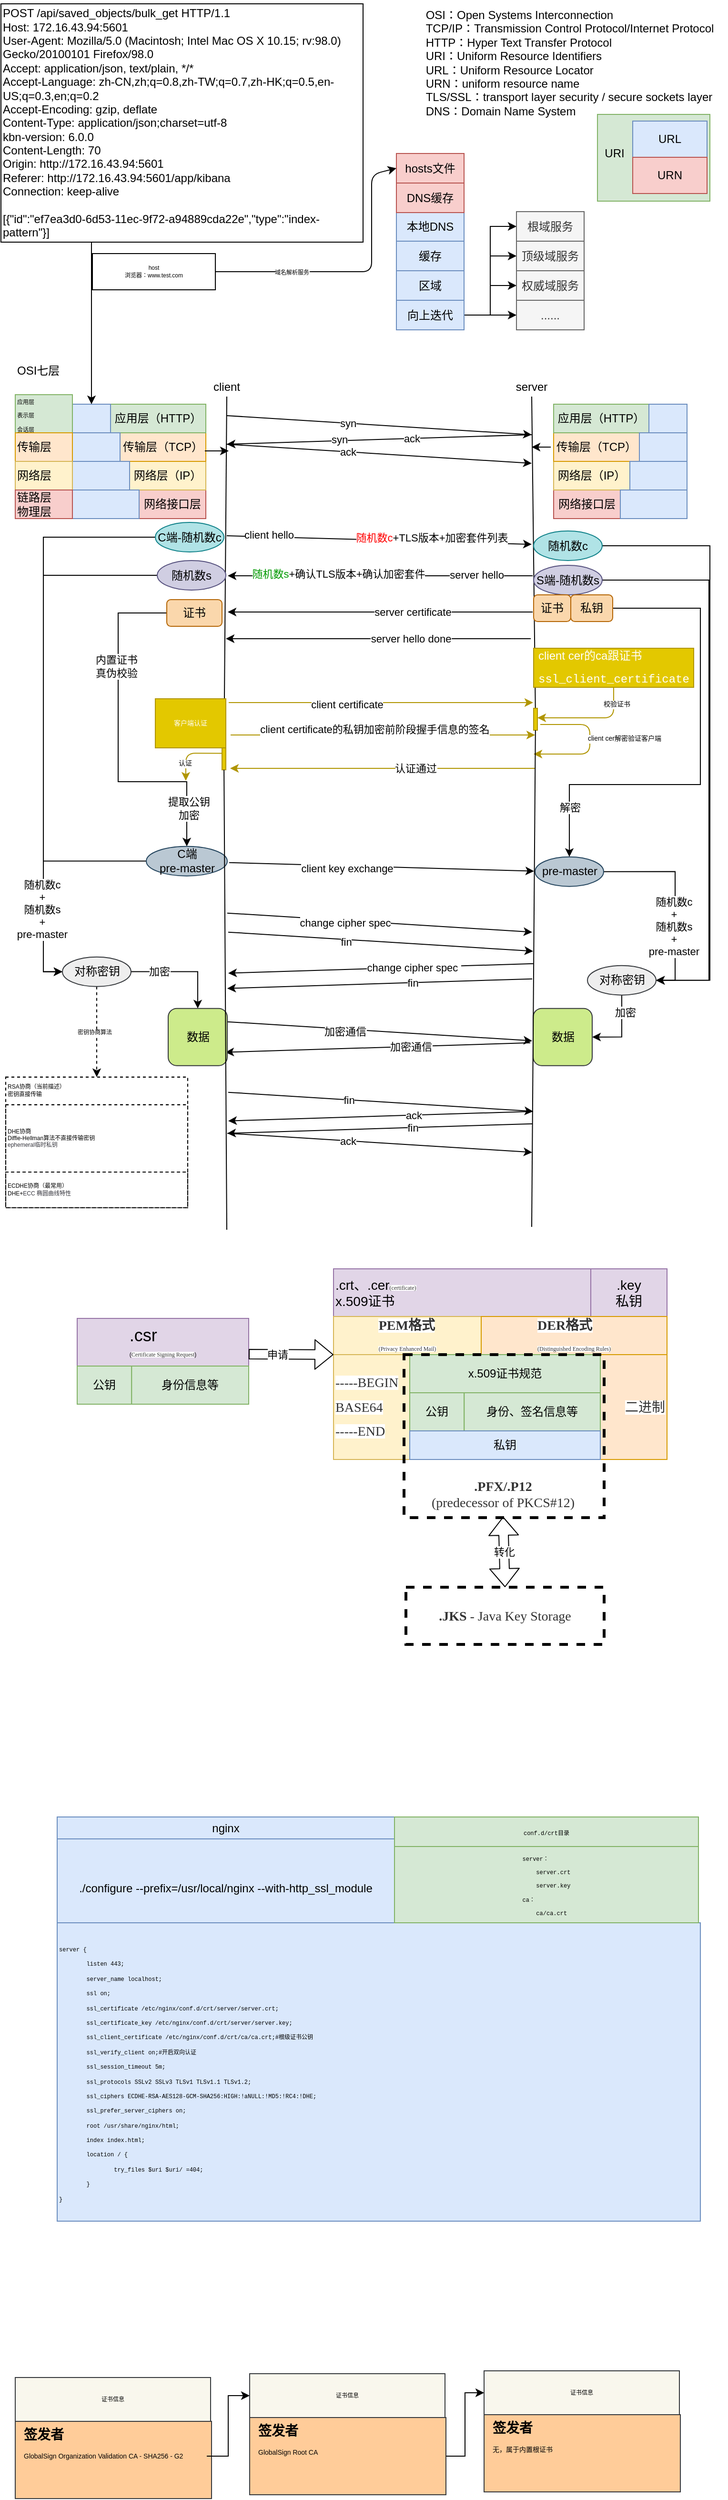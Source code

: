 <mxfile version="13.8.2" type="device"><diagram id="vs9ZXwXyqEQu5ruJ7bgq" name="Page-1"><mxGraphModel dx="788" dy="454" grid="0" gridSize="10" guides="1" tooltips="1" connect="1" arrows="1" fold="1" page="1" pageScale="1" pageWidth="827" pageHeight="1169" math="0" shadow="0"><root><mxCell id="0"/><mxCell id="1" parent="0"/><mxCell id="n-oqoYggXqsUw763lheK-3" value="&lt;div style=&quot;text-align: left&quot;&gt;&lt;div&gt;OSI：Open Systems Interconnection&lt;/div&gt;&lt;div&gt;TCP/IP：Transmission Control Protocol/Internet Protocol&lt;/div&gt;&lt;div&gt;HTTP：Hyper Text Transfer Protocol&lt;/div&gt;&lt;div&gt;URI：Uniform Resource Identifiers&lt;/div&gt;&lt;div&gt;URL：Uniform Resource Locator&lt;/div&gt;&lt;div&gt;URN：uniform resource name&lt;/div&gt;&lt;div&gt;TLS/SSL：transport layer security / secure sockets layer&lt;/div&gt;&lt;div&gt;DNS：Domain Name System&amp;nbsp;&amp;nbsp;&lt;/div&gt;&lt;/div&gt;" style="text;html=1;strokeColor=none;fillColor=none;align=center;verticalAlign=middle;whiteSpace=wrap;rounded=0;" vertex="1" parent="1"><mxGeometry x="482" y="16" width="330" height="132" as="geometry"/></mxCell><mxCell id="n-oqoYggXqsUw763lheK-21" value="" style="group" vertex="1" connectable="0" parent="1"><mxGeometry x="125" y="440" width="140" height="120" as="geometry"/></mxCell><mxCell id="n-oqoYggXqsUw763lheK-7" value="网络接口层" style="rounded=0;whiteSpace=wrap;html=1;fillColor=#f8cecc;strokeColor=#b85450;" vertex="1" parent="n-oqoYggXqsUw763lheK-21"><mxGeometry x="70" y="90" width="70" height="30" as="geometry"/></mxCell><mxCell id="n-oqoYggXqsUw763lheK-8" value="网络层（IP）" style="rounded=0;whiteSpace=wrap;html=1;fillColor=#fff2cc;strokeColor=#d6b656;" vertex="1" parent="n-oqoYggXqsUw763lheK-21"><mxGeometry x="60" y="60" width="80" height="30" as="geometry"/></mxCell><mxCell id="n-oqoYggXqsUw763lheK-9" value="传输层（TCP）" style="rounded=0;whiteSpace=wrap;html=1;fillColor=#ffe6cc;strokeColor=#d79b00;" vertex="1" parent="n-oqoYggXqsUw763lheK-21"><mxGeometry x="50" y="30" width="90" height="30" as="geometry"/></mxCell><mxCell id="n-oqoYggXqsUw763lheK-10" value="应用层（HTTP）" style="rounded=0;whiteSpace=wrap;html=1;fillColor=#d5e8d4;strokeColor=#82b366;" vertex="1" parent="n-oqoYggXqsUw763lheK-21"><mxGeometry x="40" width="100" height="30" as="geometry"/></mxCell><mxCell id="n-oqoYggXqsUw763lheK-17" value="" style="rounded=0;whiteSpace=wrap;html=1;fillColor=#dae8fc;strokeColor=#6c8ebf;" vertex="1" parent="n-oqoYggXqsUw763lheK-21"><mxGeometry width="40" height="30" as="geometry"/></mxCell><mxCell id="n-oqoYggXqsUw763lheK-18" value="" style="rounded=0;whiteSpace=wrap;html=1;fillColor=#dae8fc;strokeColor=#6c8ebf;" vertex="1" parent="n-oqoYggXqsUw763lheK-21"><mxGeometry y="30" width="50" height="30" as="geometry"/></mxCell><mxCell id="n-oqoYggXqsUw763lheK-19" value="" style="rounded=0;whiteSpace=wrap;html=1;fillColor=#dae8fc;strokeColor=#6c8ebf;" vertex="1" parent="n-oqoYggXqsUw763lheK-21"><mxGeometry y="60" width="60" height="30" as="geometry"/></mxCell><mxCell id="n-oqoYggXqsUw763lheK-20" value="" style="rounded=0;whiteSpace=wrap;html=1;fillColor=#dae8fc;strokeColor=#6c8ebf;" vertex="1" parent="n-oqoYggXqsUw763lheK-21"><mxGeometry y="90" width="70" height="30" as="geometry"/></mxCell><mxCell id="n-oqoYggXqsUw763lheK-22" value="" style="group" vertex="1" connectable="0" parent="1"><mxGeometry x="630" y="440" width="140" height="120" as="geometry"/></mxCell><mxCell id="n-oqoYggXqsUw763lheK-1" value="网络接口层" style="rounded=0;whiteSpace=wrap;html=1;fillColor=#f8cecc;strokeColor=#b85450;" vertex="1" parent="n-oqoYggXqsUw763lheK-22"><mxGeometry y="90" width="70" height="30" as="geometry"/></mxCell><mxCell id="n-oqoYggXqsUw763lheK-4" value="网络层（IP）" style="rounded=0;whiteSpace=wrap;html=1;fillColor=#fff2cc;strokeColor=#d6b656;" vertex="1" parent="n-oqoYggXqsUw763lheK-22"><mxGeometry y="60" width="80" height="30" as="geometry"/></mxCell><mxCell id="n-oqoYggXqsUw763lheK-5" value="传输层（TCP）" style="rounded=0;whiteSpace=wrap;html=1;fillColor=#ffe6cc;strokeColor=#d79b00;" vertex="1" parent="n-oqoYggXqsUw763lheK-22"><mxGeometry y="30" width="90" height="30" as="geometry"/></mxCell><mxCell id="n-oqoYggXqsUw763lheK-6" value="应用层（HTTP）" style="rounded=0;whiteSpace=wrap;html=1;fillColor=#d5e8d4;strokeColor=#82b366;" vertex="1" parent="n-oqoYggXqsUw763lheK-22"><mxGeometry width="100" height="30" as="geometry"/></mxCell><mxCell id="n-oqoYggXqsUw763lheK-11" value="" style="rounded=0;whiteSpace=wrap;html=1;fillColor=#dae8fc;strokeColor=#6c8ebf;" vertex="1" parent="n-oqoYggXqsUw763lheK-22"><mxGeometry x="100" width="40" height="30" as="geometry"/></mxCell><mxCell id="n-oqoYggXqsUw763lheK-12" value="" style="rounded=0;whiteSpace=wrap;html=1;fillColor=#dae8fc;strokeColor=#6c8ebf;" vertex="1" parent="n-oqoYggXqsUw763lheK-22"><mxGeometry x="90" y="30" width="50" height="30" as="geometry"/></mxCell><mxCell id="n-oqoYggXqsUw763lheK-13" value="" style="rounded=0;whiteSpace=wrap;html=1;fillColor=#dae8fc;strokeColor=#6c8ebf;" vertex="1" parent="n-oqoYggXqsUw763lheK-22"><mxGeometry x="80" y="60" width="60" height="30" as="geometry"/></mxCell><mxCell id="n-oqoYggXqsUw763lheK-14" value="" style="rounded=0;whiteSpace=wrap;html=1;fillColor=#dae8fc;strokeColor=#6c8ebf;" vertex="1" parent="n-oqoYggXqsUw763lheK-22"><mxGeometry x="70" y="90" width="70" height="30" as="geometry"/></mxCell><mxCell id="n-oqoYggXqsUw763lheK-23" value="OSI七层" style="text;html=1;strokeColor=none;fillColor=none;align=left;verticalAlign=middle;whiteSpace=wrap;rounded=0;" vertex="1" parent="1"><mxGeometry x="65" y="390" width="60" height="30" as="geometry"/></mxCell><mxCell id="n-oqoYggXqsUw763lheK-24" value="&lt;font style=&quot;font-size: 6px&quot;&gt;应用层&lt;br&gt;表示层&lt;br&gt;会话层&lt;/font&gt;" style="text;html=1;strokeColor=#82b366;fillColor=#d5e8d4;align=left;verticalAlign=middle;whiteSpace=wrap;rounded=0;" vertex="1" parent="1"><mxGeometry x="65" y="430" width="60" height="40" as="geometry"/></mxCell><mxCell id="n-oqoYggXqsUw763lheK-25" value="传输层" style="text;html=1;strokeColor=#d79b00;fillColor=#ffe6cc;align=left;verticalAlign=middle;whiteSpace=wrap;rounded=0;" vertex="1" parent="1"><mxGeometry x="65" y="470" width="60" height="30" as="geometry"/></mxCell><mxCell id="n-oqoYggXqsUw763lheK-26" value="网络层" style="text;html=1;strokeColor=#d6b656;fillColor=#fff2cc;align=left;verticalAlign=middle;whiteSpace=wrap;rounded=0;" vertex="1" parent="1"><mxGeometry x="65" y="500" width="60" height="30" as="geometry"/></mxCell><mxCell id="n-oqoYggXqsUw763lheK-27" value="链路层&lt;br&gt;物理层" style="text;html=1;strokeColor=#b85450;fillColor=#f8cecc;align=left;verticalAlign=middle;whiteSpace=wrap;rounded=0;" vertex="1" parent="1"><mxGeometry x="65" y="530" width="60" height="30" as="geometry"/></mxCell><mxCell id="n-oqoYggXqsUw763lheK-30" style="edgeStyle=orthogonalEdgeStyle;rounded=0;orthogonalLoop=1;jettySize=auto;html=1;entryX=0.5;entryY=0;entryDx=0;entryDy=0;exitX=0.25;exitY=1;exitDx=0;exitDy=0;" edge="1" parent="1" source="n-oqoYggXqsUw763lheK-28" target="n-oqoYggXqsUw763lheK-17"><mxGeometry relative="1" as="geometry"/></mxCell><mxCell id="n-oqoYggXqsUw763lheK-28" value="&lt;div&gt;POST /api/saved_objects/bulk_get HTTP/1.1&lt;/div&gt;&lt;div&gt;Host: 172.16.43.94:5601&lt;/div&gt;&lt;div&gt;User-Agent: Mozilla/5.0 (Macintosh; Intel Mac OS X 10.15; rv:98.0) Gecko/20100101 Firefox/98.0&lt;/div&gt;&lt;div&gt;Accept: application/json, text/plain, */*&lt;/div&gt;&lt;div&gt;Accept-Language: zh-CN,zh;q=0.8,zh-TW;q=0.7,zh-HK;q=0.5,en-US;q=0.3,en;q=0.2&lt;/div&gt;&lt;div&gt;Accept-Encoding: gzip, deflate&lt;/div&gt;&lt;div&gt;Content-Type: application/json;charset=utf-8&lt;/div&gt;&lt;div&gt;kbn-version: 6.0.0&lt;/div&gt;&lt;div&gt;Content-Length: 70&lt;/div&gt;&lt;div&gt;Origin: http://172.16.43.94:5601&lt;/div&gt;&lt;div&gt;Referer: http://172.16.43.94:5601/app/kibana&lt;/div&gt;&lt;div&gt;Connection: keep-alive&lt;/div&gt;&lt;div&gt;&lt;br&gt;&lt;/div&gt;&lt;div&gt;[{&quot;id&quot;:&quot;ef7ea3d0-6d53-11ec-9f72-a94889cda22e&quot;,&quot;type&quot;:&quot;index-pattern&quot;}]&lt;/div&gt;" style="rounded=0;whiteSpace=wrap;html=1;fillColor=none;align=left;" vertex="1" parent="1"><mxGeometry x="50" y="20" width="380" height="250" as="geometry"/></mxCell><mxCell id="n-oqoYggXqsUw763lheK-31" value="" style="endArrow=none;html=1;" edge="1" parent="1" source="n-oqoYggXqsUw763lheK-246"><mxGeometry width="50" height="50" relative="1" as="geometry"><mxPoint x="287" y="1071" as="sourcePoint"/><mxPoint x="287" y="432" as="targetPoint"/></mxGeometry></mxCell><mxCell id="n-oqoYggXqsUw763lheK-32" value="" style="endArrow=none;html=1;" edge="1" parent="1" source="n-oqoYggXqsUw763lheK-240"><mxGeometry width="50" height="50" relative="1" as="geometry"><mxPoint x="607" y="1084" as="sourcePoint"/><mxPoint x="607" y="432" as="targetPoint"/></mxGeometry></mxCell><mxCell id="n-oqoYggXqsUw763lheK-34" style="edgeStyle=orthogonalEdgeStyle;rounded=0;orthogonalLoop=1;jettySize=auto;html=1;exitX=0;exitY=0.5;exitDx=0;exitDy=0;" edge="1" parent="1"><mxGeometry relative="1" as="geometry"><mxPoint x="607" y="485" as="targetPoint"/><mxPoint x="627" y="485" as="sourcePoint"/></mxGeometry></mxCell><mxCell id="n-oqoYggXqsUw763lheK-35" style="edgeStyle=orthogonalEdgeStyle;rounded=0;orthogonalLoop=1;jettySize=auto;html=1;" edge="1" parent="1"><mxGeometry relative="1" as="geometry"><mxPoint x="289" y="489" as="targetPoint"/><mxPoint x="264" y="489" as="sourcePoint"/></mxGeometry></mxCell><mxCell id="n-oqoYggXqsUw763lheK-36" value="client" style="text;html=1;strokeColor=none;fillColor=none;align=center;verticalAlign=middle;whiteSpace=wrap;rounded=0;" vertex="1" parent="1"><mxGeometry x="267" y="412" width="40" height="20" as="geometry"/></mxCell><mxCell id="n-oqoYggXqsUw763lheK-37" value="server" style="text;html=1;strokeColor=none;fillColor=none;align=center;verticalAlign=middle;whiteSpace=wrap;rounded=0;" vertex="1" parent="1"><mxGeometry x="587" y="412" width="40" height="20" as="geometry"/></mxCell><mxCell id="n-oqoYggXqsUw763lheK-38" value="" style="endArrow=classic;html=1;" edge="1" parent="1"><mxGeometry width="50" height="50" relative="1" as="geometry"><mxPoint x="287" y="452" as="sourcePoint"/><mxPoint x="607" y="472" as="targetPoint"/></mxGeometry></mxCell><mxCell id="n-oqoYggXqsUw763lheK-39" value="syn" style="edgeLabel;html=1;align=center;verticalAlign=middle;resizable=0;points=[];" vertex="1" connectable="0" parent="n-oqoYggXqsUw763lheK-38"><mxGeometry x="-0.212" relative="1" as="geometry"><mxPoint as="offset"/></mxGeometry></mxCell><mxCell id="n-oqoYggXqsUw763lheK-40" value="" style="endArrow=classic;html=1;" edge="1" parent="1"><mxGeometry width="50" height="50" relative="1" as="geometry"><mxPoint x="287" y="482" as="sourcePoint"/><mxPoint x="607" y="502" as="targetPoint"/></mxGeometry></mxCell><mxCell id="n-oqoYggXqsUw763lheK-41" value="ack" style="edgeLabel;html=1;align=center;verticalAlign=middle;resizable=0;points=[];" vertex="1" connectable="0" parent="n-oqoYggXqsUw763lheK-40"><mxGeometry x="-0.212" relative="1" as="geometry"><mxPoint as="offset"/></mxGeometry></mxCell><mxCell id="n-oqoYggXqsUw763lheK-42" value="" style="endArrow=classic;html=1;" edge="1" parent="1"><mxGeometry width="50" height="50" relative="1" as="geometry"><mxPoint x="607" y="472" as="sourcePoint"/><mxPoint x="287" y="482" as="targetPoint"/></mxGeometry></mxCell><mxCell id="n-oqoYggXqsUw763lheK-43" value="ack" style="edgeLabel;html=1;align=center;verticalAlign=middle;resizable=0;points=[];" vertex="1" connectable="0" parent="n-oqoYggXqsUw763lheK-42"><mxGeometry x="-0.212" relative="1" as="geometry"><mxPoint as="offset"/></mxGeometry></mxCell><mxCell id="n-oqoYggXqsUw763lheK-44" value="syn" style="edgeLabel;html=1;align=center;verticalAlign=middle;resizable=0;points=[];" vertex="1" connectable="0" parent="n-oqoYggXqsUw763lheK-42"><mxGeometry x="0.262" y="-2" relative="1" as="geometry"><mxPoint as="offset"/></mxGeometry></mxCell><mxCell id="n-oqoYggXqsUw763lheK-45" value="" style="endArrow=classic;html=1;" edge="1" parent="1"><mxGeometry width="50" height="50" relative="1" as="geometry"><mxPoint x="288.5" y="1161.83" as="sourcePoint"/><mxPoint x="608.5" y="1181.83" as="targetPoint"/></mxGeometry></mxCell><mxCell id="n-oqoYggXqsUw763lheK-46" value="fin" style="edgeLabel;html=1;align=center;verticalAlign=middle;resizable=0;points=[];" vertex="1" connectable="0" parent="n-oqoYggXqsUw763lheK-45"><mxGeometry x="-0.212" relative="1" as="geometry"><mxPoint as="offset"/></mxGeometry></mxCell><mxCell id="n-oqoYggXqsUw763lheK-47" value="" style="endArrow=classic;html=1;" edge="1" parent="1"><mxGeometry width="50" height="50" relative="1" as="geometry"><mxPoint x="287.5" y="1204.83" as="sourcePoint"/><mxPoint x="607.5" y="1224.83" as="targetPoint"/></mxGeometry></mxCell><mxCell id="n-oqoYggXqsUw763lheK-48" value="ack" style="edgeLabel;html=1;align=center;verticalAlign=middle;resizable=0;points=[];" vertex="1" connectable="0" parent="n-oqoYggXqsUw763lheK-47"><mxGeometry x="-0.212" relative="1" as="geometry"><mxPoint as="offset"/></mxGeometry></mxCell><mxCell id="n-oqoYggXqsUw763lheK-49" value="" style="endArrow=classic;html=1;" edge="1" parent="1"><mxGeometry width="50" height="50" relative="1" as="geometry"><mxPoint x="608.5" y="1181.83" as="sourcePoint"/><mxPoint x="288.5" y="1191.83" as="targetPoint"/></mxGeometry></mxCell><mxCell id="n-oqoYggXqsUw763lheK-50" value="ack" style="edgeLabel;html=1;align=center;verticalAlign=middle;resizable=0;points=[];" vertex="1" connectable="0" parent="n-oqoYggXqsUw763lheK-49"><mxGeometry x="-0.212" relative="1" as="geometry"><mxPoint as="offset"/></mxGeometry></mxCell><mxCell id="n-oqoYggXqsUw763lheK-52" value="" style="endArrow=classic;html=1;" edge="1" parent="1"><mxGeometry width="50" height="50" relative="1" as="geometry"><mxPoint x="607.5" y="1194.83" as="sourcePoint"/><mxPoint x="287.5" y="1204.83" as="targetPoint"/></mxGeometry></mxCell><mxCell id="n-oqoYggXqsUw763lheK-53" value="fin" style="edgeLabel;html=1;align=center;verticalAlign=middle;resizable=0;points=[];" vertex="1" connectable="0" parent="n-oqoYggXqsUw763lheK-52"><mxGeometry x="-0.212" relative="1" as="geometry"><mxPoint as="offset"/></mxGeometry></mxCell><mxCell id="n-oqoYggXqsUw763lheK-89" value="" style="group" vertex="1" connectable="0" parent="1"><mxGeometry x="109" y="1922" width="675" height="424" as="geometry"/></mxCell><mxCell id="n-oqoYggXqsUw763lheK-84" value="&lt;div&gt;&lt;br/&gt;                ./configure --prefix=/usr/local/nginx --with-http_ssl_module&lt;br/&gt;              &lt;/div&gt;" style="rounded=0;whiteSpace=wrap;html=1;strokeWidth=1;fillColor=#dae8fc;strokeColor=#6c8ebf;" vertex="1" parent="n-oqoYggXqsUw763lheK-89"><mxGeometry y="23" width="354" height="88" as="geometry"/></mxCell><mxCell id="n-oqoYggXqsUw763lheK-85" value="&lt;pre style=&quot;margin-top: 0px ; margin-bottom: 0px ; padding: 0px ; transition-duration: 0.2s ; overflow: auto ; overflow-wrap: break-word&quot;&gt;&lt;font face=&quot;courier new, serif&quot;&gt;&lt;span style=&quot;font-size: 6px&quot;&gt;server {&lt;br&gt;        listen 443;&lt;br&gt;        server_name localhost;&lt;br&gt;        ssl on;&lt;br&gt;        ssl_certificate /etc/nginx/conf.d/crt/server/server.crt;&lt;br&gt;        ssl_certificate_key /etc/nginx/conf.d/crt/server/server.key;&lt;br&gt;        ssl_client_certificate /etc/nginx/conf.d/crt/ca/ca.crt;#根级证书公钥&lt;br&gt;        ssl_verify_client on;#开启双向认证&lt;br&gt;        ssl_session_timeout 5m;&lt;br&gt;        ssl_protocols SSLv2 SSLv3 TLSv1 TLSv1.1 TLSv1.2;&lt;br&gt;        ssl_ciphers ECDHE-RSA-AES128-GCM-SHA256:HIGH:!aNULL:!MD5:!RC4:!DHE;&lt;br&gt;        ssl_prefer_server_ciphers on;&lt;br&gt;        root /usr/share/nginx/html;&lt;br&gt;        index index.html;&lt;br&gt;        location / {&lt;br&gt;                try_files $uri $uri/ =404;&lt;br&gt;        }&lt;br&gt;}&lt;/span&gt;&lt;br&gt;&lt;/font&gt;&lt;/pre&gt;" style="rounded=0;whiteSpace=wrap;html=1;strokeWidth=1;fillColor=#dae8fc;align=left;strokeColor=#6c8ebf;" vertex="1" parent="n-oqoYggXqsUw763lheK-89"><mxGeometry y="111" width="675" height="313" as="geometry"/></mxCell><mxCell id="n-oqoYggXqsUw763lheK-86" value="&lt;div&gt;nginx&lt;/div&gt;" style="rounded=0;whiteSpace=wrap;html=1;strokeWidth=1;fillColor=#dae8fc;strokeColor=#6c8ebf;" vertex="1" parent="n-oqoYggXqsUw763lheK-89"><mxGeometry width="354" height="23" as="geometry"/></mxCell><mxCell id="n-oqoYggXqsUw763lheK-87" value="&lt;pre style=&quot;text-align: left ; margin-top: 0px ; margin-bottom: 0px ; padding: 0px ; transition-duration: 0.2s ; overflow: auto ; font-family: &amp;#34;courier new&amp;#34; , serif ; overflow-wrap: break-word&quot;&gt;&lt;span style=&quot;font-size: 6px ; white-space: normal&quot;&gt;server：&lt;/span&gt;&lt;/pre&gt;&lt;pre style=&quot;text-align: left ; margin-top: 0px ; margin-bottom: 0px ; padding: 0px ; transition-duration: 0.2s ; overflow: auto ; font-family: &amp;#34;courier new&amp;#34; , serif ; overflow-wrap: break-word&quot;&gt;&lt;span style=&quot;font-size: 6px ; white-space: normal&quot;&gt;&amp;nbsp; &amp;nbsp; server.crt&lt;/span&gt;&lt;br&gt;&lt;/pre&gt;&lt;pre style=&quot;text-align: left ; margin-top: 0px ; margin-bottom: 0px ; padding: 0px ; transition-duration: 0.2s ; overflow: auto ; font-family: &amp;#34;courier new&amp;#34; , serif ; overflow-wrap: break-word&quot;&gt;&lt;font style=&quot;font-size: 6px&quot;&gt;    server.key&lt;/font&gt;&lt;/pre&gt;&lt;pre style=&quot;text-align: left ; margin-top: 0px ; margin-bottom: 0px ; padding: 0px ; transition-duration: 0.2s ; overflow: auto ; font-family: &amp;#34;courier new&amp;#34; , serif ; overflow-wrap: break-word&quot;&gt;&lt;font style=&quot;font-size: 6px&quot;&gt;ca：&lt;/font&gt;&lt;/pre&gt;&lt;pre style=&quot;text-align: left ; margin-top: 0px ; margin-bottom: 0px ; padding: 0px ; transition-duration: 0.2s ; overflow: auto ; font-family: &amp;#34;courier new&amp;#34; , serif ; overflow-wrap: break-word&quot;&gt;&lt;font style=&quot;font-size: 6px&quot;&gt;    ca/ca.crt&lt;/font&gt;&lt;/pre&gt;" style="rounded=0;whiteSpace=wrap;html=1;strokeWidth=1;fillColor=#d5e8d4;strokeColor=#82b366;" vertex="1" parent="n-oqoYggXqsUw763lheK-89"><mxGeometry x="354" y="31" width="319" height="80" as="geometry"/></mxCell><mxCell id="n-oqoYggXqsUw763lheK-88" value="&lt;pre style=&quot;text-align: left ; margin-top: 0px ; margin-bottom: 0px ; padding: 0px ; transition-duration: 0.2s ; overflow: auto ; font-family: &amp;#34;courier new&amp;#34; , serif ; overflow-wrap: break-word&quot;&gt;&lt;font style=&quot;font-size: 6px&quot;&gt;conf.d/crt目录&lt;/font&gt;&lt;/pre&gt;" style="rounded=0;whiteSpace=wrap;html=1;strokeWidth=1;fillColor=#d5e8d4;strokeColor=#82b366;" vertex="1" parent="n-oqoYggXqsUw763lheK-89"><mxGeometry x="354" width="319" height="31" as="geometry"/></mxCell><mxCell id="n-oqoYggXqsUw763lheK-116" value="" style="group" vertex="1" connectable="0" parent="n-oqoYggXqsUw763lheK-89"><mxGeometry x="356" y="-1745" width="197" height="185" as="geometry"/></mxCell><mxCell id="n-oqoYggXqsUw763lheK-117" value="" style="group" vertex="1" connectable="0" parent="n-oqoYggXqsUw763lheK-116"><mxGeometry x="126" y="61" width="71" height="124" as="geometry"/></mxCell><mxCell id="n-oqoYggXqsUw763lheK-118" value="根域服务" style="rounded=0;whiteSpace=wrap;html=1;strokeWidth=1;fillColor=#f5f5f5;strokeColor=#666666;fontColor=#333333;" vertex="1" parent="n-oqoYggXqsUw763lheK-117"><mxGeometry width="71" height="31" as="geometry"/></mxCell><mxCell id="n-oqoYggXqsUw763lheK-119" value="顶级域服务" style="rounded=0;whiteSpace=wrap;html=1;strokeWidth=1;fillColor=#f5f5f5;strokeColor=#666666;fontColor=#333333;" vertex="1" parent="n-oqoYggXqsUw763lheK-117"><mxGeometry y="31" width="71" height="31" as="geometry"/></mxCell><mxCell id="n-oqoYggXqsUw763lheK-120" value="权威域服务" style="rounded=0;whiteSpace=wrap;html=1;strokeWidth=1;fillColor=#f5f5f5;strokeColor=#666666;fontColor=#333333;" vertex="1" parent="n-oqoYggXqsUw763lheK-117"><mxGeometry y="62" width="71" height="31" as="geometry"/></mxCell><mxCell id="n-oqoYggXqsUw763lheK-121" value="......" style="rounded=0;whiteSpace=wrap;html=1;strokeWidth=1;fillColor=#f5f5f5;strokeColor=#666666;fontColor=#333333;" vertex="1" parent="n-oqoYggXqsUw763lheK-117"><mxGeometry y="93" width="71" height="31" as="geometry"/></mxCell><mxCell id="n-oqoYggXqsUw763lheK-122" style="edgeStyle=orthogonalEdgeStyle;rounded=0;orthogonalLoop=1;jettySize=auto;html=1;entryX=0;entryY=0.5;entryDx=0;entryDy=0;" edge="1" parent="n-oqoYggXqsUw763lheK-116" source="n-oqoYggXqsUw763lheK-130" target="n-oqoYggXqsUw763lheK-118"><mxGeometry relative="1" as="geometry"/></mxCell><mxCell id="n-oqoYggXqsUw763lheK-123" style="edgeStyle=orthogonalEdgeStyle;rounded=0;orthogonalLoop=1;jettySize=auto;html=1;entryX=0;entryY=0.5;entryDx=0;entryDy=0;" edge="1" parent="n-oqoYggXqsUw763lheK-116" source="n-oqoYggXqsUw763lheK-130" target="n-oqoYggXqsUw763lheK-119"><mxGeometry relative="1" as="geometry"/></mxCell><mxCell id="n-oqoYggXqsUw763lheK-124" style="edgeStyle=orthogonalEdgeStyle;rounded=0;orthogonalLoop=1;jettySize=auto;html=1;entryX=0;entryY=0.5;entryDx=0;entryDy=0;" edge="1" parent="n-oqoYggXqsUw763lheK-116" source="n-oqoYggXqsUw763lheK-130" target="n-oqoYggXqsUw763lheK-120"><mxGeometry relative="1" as="geometry"/></mxCell><mxCell id="n-oqoYggXqsUw763lheK-125" style="edgeStyle=orthogonalEdgeStyle;rounded=0;orthogonalLoop=1;jettySize=auto;html=1;" edge="1" parent="n-oqoYggXqsUw763lheK-116" source="n-oqoYggXqsUw763lheK-130" target="n-oqoYggXqsUw763lheK-121"><mxGeometry relative="1" as="geometry"/></mxCell><mxCell id="n-oqoYggXqsUw763lheK-126" value="" style="group" vertex="1" connectable="0" parent="n-oqoYggXqsUw763lheK-116"><mxGeometry y="61" width="71" height="124" as="geometry"/></mxCell><mxCell id="n-oqoYggXqsUw763lheK-127" value="本地DNS" style="rounded=0;whiteSpace=wrap;html=1;strokeWidth=1;fillColor=#dae8fc;strokeColor=#6c8ebf;" vertex="1" parent="n-oqoYggXqsUw763lheK-126"><mxGeometry width="71" height="31" as="geometry"/></mxCell><mxCell id="n-oqoYggXqsUw763lheK-128" value="缓存" style="rounded=0;whiteSpace=wrap;html=1;strokeWidth=1;fillColor=#dae8fc;strokeColor=#6c8ebf;" vertex="1" parent="n-oqoYggXqsUw763lheK-126"><mxGeometry y="31" width="71" height="31" as="geometry"/></mxCell><mxCell id="n-oqoYggXqsUw763lheK-129" value="区域" style="rounded=0;whiteSpace=wrap;html=1;strokeWidth=1;fillColor=#dae8fc;strokeColor=#6c8ebf;" vertex="1" parent="n-oqoYggXqsUw763lheK-126"><mxGeometry y="62" width="71" height="31" as="geometry"/></mxCell><mxCell id="n-oqoYggXqsUw763lheK-130" value="向上迭代" style="rounded=0;whiteSpace=wrap;html=1;strokeWidth=1;fillColor=#dae8fc;strokeColor=#6c8ebf;" vertex="1" parent="n-oqoYggXqsUw763lheK-126"><mxGeometry y="93" width="71" height="31" as="geometry"/></mxCell><mxCell id="n-oqoYggXqsUw763lheK-131" value="" style="group" vertex="1" connectable="0" parent="n-oqoYggXqsUw763lheK-116"><mxGeometry width="71" height="62" as="geometry"/></mxCell><mxCell id="n-oqoYggXqsUw763lheK-132" value="hosts文件" style="rounded=0;whiteSpace=wrap;html=1;strokeWidth=1;fillColor=#f8cecc;strokeColor=#b85450;" vertex="1" parent="n-oqoYggXqsUw763lheK-131"><mxGeometry width="71" height="31" as="geometry"/></mxCell><mxCell id="n-oqoYggXqsUw763lheK-133" value="DNS缓存" style="rounded=0;whiteSpace=wrap;html=1;strokeWidth=1;fillColor=#f8cecc;strokeColor=#b85450;" vertex="1" parent="n-oqoYggXqsUw763lheK-131"><mxGeometry y="31" width="71" height="31" as="geometry"/></mxCell><mxCell id="n-oqoYggXqsUw763lheK-96" value="" style="group" vertex="1" connectable="0" parent="1"><mxGeometry x="676" y="136" width="118" height="91" as="geometry"/></mxCell><mxCell id="n-oqoYggXqsUw763lheK-94" value="" style="rounded=0;whiteSpace=wrap;html=1;strokeWidth=1;fillColor=#d5e8d4;strokeColor=#82b366;" vertex="1" parent="n-oqoYggXqsUw763lheK-96"><mxGeometry width="118" height="91" as="geometry"/></mxCell><mxCell id="n-oqoYggXqsUw763lheK-91" value="URL" style="rounded=0;whiteSpace=wrap;html=1;strokeWidth=1;fillColor=#dae8fc;strokeColor=#6c8ebf;" vertex="1" parent="n-oqoYggXqsUw763lheK-96"><mxGeometry x="37" y="7" width="78" height="38" as="geometry"/></mxCell><mxCell id="n-oqoYggXqsUw763lheK-92" value="URN" style="rounded=0;whiteSpace=wrap;html=1;strokeWidth=1;fillColor=#f8cecc;strokeColor=#b85450;" vertex="1" parent="n-oqoYggXqsUw763lheK-96"><mxGeometry x="37" y="45" width="78" height="38" as="geometry"/></mxCell><mxCell id="n-oqoYggXqsUw763lheK-95" value="URI" style="text;html=1;strokeColor=none;fillColor=none;align=center;verticalAlign=middle;whiteSpace=wrap;rounded=0;" vertex="1" parent="n-oqoYggXqsUw763lheK-96"><mxGeometry y="31" width="36" height="20" as="geometry"/></mxCell><mxCell id="n-oqoYggXqsUw763lheK-137" value="&lt;font color=&quot;#ff0000&quot;&gt;随机数c&lt;/font&gt;+TLS版本+加密套件列表" style="endArrow=classic;html=1;" edge="1" parent="1"><mxGeometry x="0.342" y="4" width="50" height="50" relative="1" as="geometry"><mxPoint x="287" y="578" as="sourcePoint"/><mxPoint x="607" y="587" as="targetPoint"/><mxPoint as="offset"/></mxGeometry></mxCell><mxCell id="n-oqoYggXqsUw763lheK-150" value="client hello" style="edgeLabel;html=1;align=center;verticalAlign=middle;resizable=0;points=[];" vertex="1" connectable="0" parent="n-oqoYggXqsUw763lheK-137"><mxGeometry x="-0.726" y="2" relative="1" as="geometry"><mxPoint as="offset"/></mxGeometry></mxCell><mxCell id="n-oqoYggXqsUw763lheK-139" value="" style="endArrow=classic;html=1;" edge="1" parent="1"><mxGeometry width="50" height="50" relative="1" as="geometry"><mxPoint x="289.5" y="920.83" as="sourcePoint"/><mxPoint x="609.5" y="929.83" as="targetPoint"/></mxGeometry></mxCell><mxCell id="n-oqoYggXqsUw763lheK-140" value="client key exchange" style="edgeLabel;html=1;align=center;verticalAlign=middle;resizable=0;points=[];" vertex="1" connectable="0" parent="n-oqoYggXqsUw763lheK-139"><mxGeometry x="-0.212" relative="1" as="geometry"><mxPoint x="-2.75" y="2.14" as="offset"/></mxGeometry></mxCell><mxCell id="n-oqoYggXqsUw763lheK-141" value="" style="endArrow=classic;html=1;" edge="1" parent="1"><mxGeometry width="50" height="50" relative="1" as="geometry"><mxPoint x="608" y="620" as="sourcePoint"/><mxPoint x="288" y="620" as="targetPoint"/></mxGeometry></mxCell><mxCell id="n-oqoYggXqsUw763lheK-142" value="server hello" style="edgeLabel;html=1;align=center;verticalAlign=middle;resizable=0;points=[];" vertex="1" connectable="0" parent="n-oqoYggXqsUw763lheK-141"><mxGeometry x="-0.212" relative="1" as="geometry"><mxPoint x="66.94" y="-0.94" as="offset"/></mxGeometry></mxCell><mxCell id="n-oqoYggXqsUw763lheK-151" value="&lt;font color=&quot;#009900&quot;&gt;随机数s&lt;/font&gt;+确认TLS版本+确认加密套件" style="edgeLabel;html=1;align=center;verticalAlign=middle;resizable=0;points=[];" vertex="1" connectable="0" parent="n-oqoYggXqsUw763lheK-141"><mxGeometry x="0.7" relative="1" as="geometry"><mxPoint x="67.87" y="-2.5" as="offset"/></mxGeometry></mxCell><mxCell id="n-oqoYggXqsUw763lheK-144" value="" style="endArrow=classic;html=1;" edge="1" parent="1"><mxGeometry width="50" height="50" relative="1" as="geometry"><mxPoint x="608" y="658" as="sourcePoint"/><mxPoint x="288" y="658" as="targetPoint"/></mxGeometry></mxCell><mxCell id="n-oqoYggXqsUw763lheK-145" value="server certificate" style="edgeLabel;html=1;align=center;verticalAlign=middle;resizable=0;points=[];" vertex="1" connectable="0" parent="n-oqoYggXqsUw763lheK-144"><mxGeometry x="-0.212" relative="1" as="geometry"><mxPoint as="offset"/></mxGeometry></mxCell><mxCell id="n-oqoYggXqsUw763lheK-147" value="" style="endArrow=classic;html=1;" edge="1" parent="1"><mxGeometry width="50" height="50" relative="1" as="geometry"><mxPoint x="606" y="686" as="sourcePoint"/><mxPoint x="286" y="686" as="targetPoint"/></mxGeometry></mxCell><mxCell id="n-oqoYggXqsUw763lheK-148" value="server hello done" style="edgeLabel;html=1;align=center;verticalAlign=middle;resizable=0;points=[];" vertex="1" connectable="0" parent="n-oqoYggXqsUw763lheK-147"><mxGeometry x="-0.212" relative="1" as="geometry"><mxPoint as="offset"/></mxGeometry></mxCell><mxCell id="n-oqoYggXqsUw763lheK-152" value="" style="endArrow=classic;html=1;" edge="1" parent="1"><mxGeometry width="50" height="50" relative="1" as="geometry"><mxPoint x="287.5" y="973.83" as="sourcePoint"/><mxPoint x="607.5" y="993.83" as="targetPoint"/></mxGeometry></mxCell><mxCell id="n-oqoYggXqsUw763lheK-153" value="change cipher spec" style="edgeLabel;html=1;align=center;verticalAlign=middle;resizable=0;points=[];" vertex="1" connectable="0" parent="n-oqoYggXqsUw763lheK-152"><mxGeometry x="-0.212" relative="1" as="geometry"><mxPoint x="-2.75" y="2.14" as="offset"/></mxGeometry></mxCell><mxCell id="n-oqoYggXqsUw763lheK-154" value="" style="endArrow=classic;html=1;" edge="1" parent="1"><mxGeometry width="50" height="50" relative="1" as="geometry"><mxPoint x="288.5" y="993.83" as="sourcePoint"/><mxPoint x="608.5" y="1013.83" as="targetPoint"/></mxGeometry></mxCell><mxCell id="n-oqoYggXqsUw763lheK-155" value="fin" style="edgeLabel;html=1;align=center;verticalAlign=middle;resizable=0;points=[];" vertex="1" connectable="0" parent="n-oqoYggXqsUw763lheK-154"><mxGeometry x="-0.212" relative="1" as="geometry"><mxPoint x="-2.75" y="2.14" as="offset"/></mxGeometry></mxCell><mxCell id="n-oqoYggXqsUw763lheK-156" value="" style="endArrow=classic;html=1;" edge="1" parent="1"><mxGeometry width="50" height="50" relative="1" as="geometry"><mxPoint x="608.5" y="1026.83" as="sourcePoint"/><mxPoint x="288.5" y="1036.83" as="targetPoint"/></mxGeometry></mxCell><mxCell id="n-oqoYggXqsUw763lheK-157" value="change cipher spec&amp;nbsp;" style="edgeLabel;html=1;align=center;verticalAlign=middle;resizable=0;points=[];" vertex="1" connectable="0" parent="n-oqoYggXqsUw763lheK-156"><mxGeometry x="-0.212" relative="1" as="geometry"><mxPoint as="offset"/></mxGeometry></mxCell><mxCell id="n-oqoYggXqsUw763lheK-158" value="" style="endArrow=classic;html=1;" edge="1" parent="1"><mxGeometry width="50" height="50" relative="1" as="geometry"><mxPoint x="607.5" y="1042.83" as="sourcePoint"/><mxPoint x="287.5" y="1052.83" as="targetPoint"/></mxGeometry></mxCell><mxCell id="n-oqoYggXqsUw763lheK-159" value="fin" style="edgeLabel;html=1;align=center;verticalAlign=middle;resizable=0;points=[];" vertex="1" connectable="0" parent="n-oqoYggXqsUw763lheK-158"><mxGeometry x="-0.212" relative="1" as="geometry"><mxPoint as="offset"/></mxGeometry></mxCell><mxCell id="n-oqoYggXqsUw763lheK-160" value="" style="endArrow=classic;html=1;" edge="1" parent="1"><mxGeometry width="50" height="50" relative="1" as="geometry"><mxPoint x="287.5" y="1087.83" as="sourcePoint"/><mxPoint x="607.5" y="1107.83" as="targetPoint"/></mxGeometry></mxCell><mxCell id="n-oqoYggXqsUw763lheK-161" value="加密通信" style="edgeLabel;html=1;align=center;verticalAlign=middle;resizable=0;points=[];" vertex="1" connectable="0" parent="n-oqoYggXqsUw763lheK-160"><mxGeometry x="-0.212" relative="1" as="geometry"><mxPoint x="-2.75" y="2.14" as="offset"/></mxGeometry></mxCell><mxCell id="n-oqoYggXqsUw763lheK-162" value="" style="endArrow=classic;html=1;" edge="1" parent="1"><mxGeometry width="50" height="50" relative="1" as="geometry"><mxPoint x="605.5" y="1109.83" as="sourcePoint"/><mxPoint x="285.5" y="1119.83" as="targetPoint"/></mxGeometry></mxCell><mxCell id="n-oqoYggXqsUw763lheK-163" value="加密通信" style="edgeLabel;html=1;align=center;verticalAlign=middle;resizable=0;points=[];" vertex="1" connectable="0" parent="n-oqoYggXqsUw763lheK-162"><mxGeometry x="-0.212" relative="1" as="geometry"><mxPoint as="offset"/></mxGeometry></mxCell><mxCell id="n-oqoYggXqsUw763lheK-171" style="edgeStyle=orthogonalEdgeStyle;rounded=0;orthogonalLoop=1;jettySize=auto;html=1;entryX=0;entryY=0.5;entryDx=0;entryDy=0;exitX=0;exitY=0.5;exitDx=0;exitDy=0;" edge="1" parent="1" source="n-oqoYggXqsUw763lheK-164" target="n-oqoYggXqsUw763lheK-166"><mxGeometry relative="1" as="geometry"/></mxCell><mxCell id="n-oqoYggXqsUw763lheK-164" value="C端-随机数c" style="ellipse;whiteSpace=wrap;html=1;strokeWidth=1;fillColor=#b0e3e6;strokeColor=#0e8088;" vertex="1" parent="1"><mxGeometry x="212" y="564" width="72" height="31" as="geometry"/></mxCell><mxCell id="n-oqoYggXqsUw763lheK-172" style="edgeStyle=orthogonalEdgeStyle;rounded=0;orthogonalLoop=1;jettySize=auto;html=1;entryX=0;entryY=0.5;entryDx=0;entryDy=0;exitX=0;exitY=0.5;exitDx=0;exitDy=0;" edge="1" parent="1" source="n-oqoYggXqsUw763lheK-165" target="n-oqoYggXqsUw763lheK-166"><mxGeometry relative="1" as="geometry"/></mxCell><mxCell id="n-oqoYggXqsUw763lheK-165" value="随机数s" style="ellipse;whiteSpace=wrap;html=1;strokeWidth=1;fillColor=#d0cee2;strokeColor=#56517e;" vertex="1" parent="1"><mxGeometry x="214" y="604" width="72" height="31" as="geometry"/></mxCell><mxCell id="n-oqoYggXqsUw763lheK-181" style="edgeStyle=orthogonalEdgeStyle;rounded=0;orthogonalLoop=1;jettySize=auto;html=1;entryX=0.5;entryY=0;entryDx=0;entryDy=0;" edge="1" parent="1" source="n-oqoYggXqsUw763lheK-166" target="n-oqoYggXqsUw763lheK-180"><mxGeometry relative="1" as="geometry"/></mxCell><mxCell id="n-oqoYggXqsUw763lheK-182" value="加密" style="edgeLabel;html=1;align=center;verticalAlign=middle;resizable=0;points=[];" vertex="1" connectable="0" parent="n-oqoYggXqsUw763lheK-181"><mxGeometry x="-0.465" y="2" relative="1" as="geometry"><mxPoint y="1" as="offset"/></mxGeometry></mxCell><mxCell id="n-oqoYggXqsUw763lheK-203" style="edgeStyle=orthogonalEdgeStyle;rounded=0;orthogonalLoop=1;jettySize=auto;html=1;entryX=0.5;entryY=0;entryDx=0;entryDy=0;fontFamily=Helvetica;fontSize=6;dashed=1;" edge="1" parent="1" source="n-oqoYggXqsUw763lheK-166" target="n-oqoYggXqsUw763lheK-199"><mxGeometry relative="1" as="geometry"/></mxCell><mxCell id="n-oqoYggXqsUw763lheK-204" value="密钥协商算法" style="edgeLabel;html=1;align=center;verticalAlign=middle;resizable=0;points=[];fontSize=6;fontFamily=Helvetica;" vertex="1" connectable="0" parent="n-oqoYggXqsUw763lheK-203"><mxGeometry x="0.013" y="-3" relative="1" as="geometry"><mxPoint as="offset"/></mxGeometry></mxCell><mxCell id="n-oqoYggXqsUw763lheK-166" value="对称密钥" style="ellipse;whiteSpace=wrap;html=1;strokeWidth=1;fillColor=#eeeeee;strokeColor=#36393d;" vertex="1" parent="1"><mxGeometry x="114.5" y="1019.83" width="72" height="31" as="geometry"/></mxCell><mxCell id="n-oqoYggXqsUw763lheK-174" style="edgeStyle=orthogonalEdgeStyle;rounded=0;orthogonalLoop=1;jettySize=auto;html=1;exitX=0;exitY=0.5;exitDx=0;exitDy=0;entryX=0.5;entryY=0;entryDx=0;entryDy=0;" edge="1" parent="1" source="n-oqoYggXqsUw763lheK-170" target="n-oqoYggXqsUw763lheK-173"><mxGeometry relative="1" as="geometry"><mxPoint x="224" y="788" as="targetPoint"/><Array as="points"><mxPoint x="173" y="659"/><mxPoint x="173" y="836"/><mxPoint x="245" y="836"/></Array></mxGeometry></mxCell><mxCell id="n-oqoYggXqsUw763lheK-177" value="内置证书&lt;br&gt;真伪校验" style="edgeLabel;html=1;align=center;verticalAlign=middle;resizable=0;points=[];" vertex="1" connectable="0" parent="n-oqoYggXqsUw763lheK-174"><mxGeometry x="-0.562" y="14" relative="1" as="geometry"><mxPoint x="-16.43" y="26" as="offset"/></mxGeometry></mxCell><mxCell id="n-oqoYggXqsUw763lheK-179" value="提取公钥&lt;br&gt;加密" style="edgeLabel;html=1;align=center;verticalAlign=middle;resizable=0;points=[];" vertex="1" connectable="0" parent="n-oqoYggXqsUw763lheK-174"><mxGeometry x="0.356" y="-1" relative="1" as="geometry"><mxPoint x="51.83" y="27" as="offset"/></mxGeometry></mxCell><mxCell id="n-oqoYggXqsUw763lheK-170" value="证书" style="rounded=1;whiteSpace=wrap;html=1;strokeWidth=1;fillColor=#fad7ac;strokeColor=#b46504;" vertex="1" parent="1"><mxGeometry x="224" y="645" width="58" height="28" as="geometry"/></mxCell><mxCell id="n-oqoYggXqsUw763lheK-175" style="edgeStyle=orthogonalEdgeStyle;rounded=0;orthogonalLoop=1;jettySize=auto;html=1;entryX=0;entryY=0.5;entryDx=0;entryDy=0;" edge="1" parent="1" source="n-oqoYggXqsUw763lheK-173" target="n-oqoYggXqsUw763lheK-166"><mxGeometry relative="1" as="geometry"/></mxCell><mxCell id="n-oqoYggXqsUw763lheK-176" value="随机数c&lt;br&gt;+&lt;br&gt;随机数s&lt;br&gt;+&lt;br&gt;pre-master" style="edgeLabel;html=1;align=center;verticalAlign=middle;resizable=0;points=[];" vertex="1" connectable="0" parent="n-oqoYggXqsUw763lheK-175"><mxGeometry x="0.299" y="-2" relative="1" as="geometry"><mxPoint as="offset"/></mxGeometry></mxCell><mxCell id="n-oqoYggXqsUw763lheK-173" value="C端&lt;br&gt;pre-master" style="ellipse;whiteSpace=wrap;html=1;strokeWidth=1;fillColor=#bac8d3;strokeColor=#23445d;" vertex="1" parent="1"><mxGeometry x="202.5" y="903.83" width="85" height="31" as="geometry"/></mxCell><mxCell id="n-oqoYggXqsUw763lheK-180" value="数据" style="rounded=1;whiteSpace=wrap;html=1;strokeWidth=1;fillColor=#cdeb8b;strokeColor=#36393d;" vertex="1" parent="1"><mxGeometry x="225.5" y="1073.83" width="62" height="60" as="geometry"/></mxCell><mxCell id="n-oqoYggXqsUw763lheK-191" style="edgeStyle=orthogonalEdgeStyle;rounded=0;orthogonalLoop=1;jettySize=auto;html=1;entryX=1;entryY=0.5;entryDx=0;entryDy=0;exitX=1;exitY=0.5;exitDx=0;exitDy=0;" edge="1" parent="1" source="n-oqoYggXqsUw763lheK-183" target="n-oqoYggXqsUw763lheK-186"><mxGeometry relative="1" as="geometry"><Array as="points"><mxPoint x="794" y="589"/><mxPoint x="794" y="1044"/></Array></mxGeometry></mxCell><mxCell id="n-oqoYggXqsUw763lheK-183" value="随机数c" style="ellipse;whiteSpace=wrap;html=1;strokeWidth=1;fillColor=#b0e3e6;strokeColor=#0e8088;" vertex="1" parent="1"><mxGeometry x="609" y="573" width="72" height="31" as="geometry"/></mxCell><mxCell id="n-oqoYggXqsUw763lheK-192" style="edgeStyle=orthogonalEdgeStyle;rounded=0;orthogonalLoop=1;jettySize=auto;html=1;entryX=1;entryY=0.5;entryDx=0;entryDy=0;exitX=1;exitY=0.5;exitDx=0;exitDy=0;" edge="1" parent="1" source="n-oqoYggXqsUw763lheK-184" target="n-oqoYggXqsUw763lheK-186"><mxGeometry relative="1" as="geometry"><Array as="points"><mxPoint x="793" y="625"/><mxPoint x="793" y="1044"/></Array></mxGeometry></mxCell><mxCell id="n-oqoYggXqsUw763lheK-184" value="S端-随机数s" style="ellipse;whiteSpace=wrap;html=1;strokeWidth=1;fillColor=#d0cee2;strokeColor=#56517e;" vertex="1" parent="1"><mxGeometry x="609" y="609" width="72" height="31" as="geometry"/></mxCell><mxCell id="n-oqoYggXqsUw763lheK-193" style="edgeStyle=orthogonalEdgeStyle;rounded=0;orthogonalLoop=1;jettySize=auto;html=1;entryX=1;entryY=0.5;entryDx=0;entryDy=0;exitX=1;exitY=0.5;exitDx=0;exitDy=0;" edge="1" parent="1" source="n-oqoYggXqsUw763lheK-185" target="n-oqoYggXqsUw763lheK-186"><mxGeometry relative="1" as="geometry"/></mxCell><mxCell id="n-oqoYggXqsUw763lheK-194" value="随机数c&lt;br&gt;+&lt;br&gt;随机数s&lt;br&gt;+&lt;br&gt;pre-master" style="edgeLabel;html=1;align=center;verticalAlign=middle;resizable=0;points=[];" vertex="1" connectable="0" parent="n-oqoYggXqsUw763lheK-193"><mxGeometry x="0.265" y="-2" relative="1" as="geometry"><mxPoint as="offset"/></mxGeometry></mxCell><mxCell id="n-oqoYggXqsUw763lheK-185" value="pre-master" style="ellipse;whiteSpace=wrap;html=1;strokeWidth=1;fillColor=#bac8d3;strokeColor=#23445d;" vertex="1" parent="1"><mxGeometry x="610.5" y="914.83" width="72" height="31" as="geometry"/></mxCell><mxCell id="n-oqoYggXqsUw763lheK-188" style="edgeStyle=orthogonalEdgeStyle;rounded=0;orthogonalLoop=1;jettySize=auto;html=1;entryX=1;entryY=0.5;entryDx=0;entryDy=0;" edge="1" parent="1" source="n-oqoYggXqsUw763lheK-186" target="n-oqoYggXqsUw763lheK-187"><mxGeometry relative="1" as="geometry"/></mxCell><mxCell id="n-oqoYggXqsUw763lheK-189" value="加密" style="edgeLabel;html=1;align=center;verticalAlign=middle;resizable=0;points=[];" vertex="1" connectable="0" parent="n-oqoYggXqsUw763lheK-188"><mxGeometry x="-0.515" y="3" relative="1" as="geometry"><mxPoint as="offset"/></mxGeometry></mxCell><mxCell id="n-oqoYggXqsUw763lheK-186" value="对称密钥" style="ellipse;whiteSpace=wrap;html=1;strokeWidth=1;fillColor=#eeeeee;strokeColor=#36393d;" vertex="1" parent="1"><mxGeometry x="665.5" y="1028.83" width="72" height="31" as="geometry"/></mxCell><mxCell id="n-oqoYggXqsUw763lheK-187" value="数据" style="rounded=1;whiteSpace=wrap;html=1;strokeWidth=1;fillColor=#cdeb8b;strokeColor=#36393d;" vertex="1" parent="1"><mxGeometry x="608.5" y="1073.83" width="62" height="60" as="geometry"/></mxCell><mxCell id="n-oqoYggXqsUw763lheK-195" value="证书" style="rounded=1;whiteSpace=wrap;html=1;strokeWidth=1;fillColor=#fad7ac;strokeColor=#b46504;" vertex="1" parent="1"><mxGeometry x="609" y="640" width="39" height="28" as="geometry"/></mxCell><mxCell id="n-oqoYggXqsUw763lheK-197" style="edgeStyle=orthogonalEdgeStyle;rounded=0;orthogonalLoop=1;jettySize=auto;html=1;entryX=0.5;entryY=0;entryDx=0;entryDy=0;" edge="1" parent="1" source="n-oqoYggXqsUw763lheK-196" target="n-oqoYggXqsUw763lheK-185"><mxGeometry relative="1" as="geometry"><Array as="points"><mxPoint x="784" y="654"/><mxPoint x="784" y="839"/><mxPoint x="647" y="839"/></Array></mxGeometry></mxCell><mxCell id="n-oqoYggXqsUw763lheK-198" value="解密" style="edgeLabel;html=1;align=center;verticalAlign=middle;resizable=0;points=[];" vertex="1" connectable="0" parent="n-oqoYggXqsUw763lheK-197"><mxGeometry x="0.044" relative="1" as="geometry"><mxPoint x="-137.5" y="45.17" as="offset"/></mxGeometry></mxCell><mxCell id="n-oqoYggXqsUw763lheK-196" value="私钥" style="rounded=1;whiteSpace=wrap;html=1;strokeWidth=1;fillColor=#fad7ac;strokeColor=#b46504;" vertex="1" parent="1"><mxGeometry x="648" y="640" width="44" height="28" as="geometry"/></mxCell><mxCell id="n-oqoYggXqsUw763lheK-202" value="" style="group;dashed=1;strokeColor=#000000;" vertex="1" connectable="0" parent="1"><mxGeometry x="55" y="1145.83" width="191" height="137" as="geometry"/></mxCell><mxCell id="n-oqoYggXqsUw763lheK-199" value="RSA协商（当前描述）&lt;br style=&quot;font-size: 6px&quot;&gt;&lt;font style=&quot;font-size: 6px&quot;&gt;密钥直接传输&lt;/font&gt;" style="rounded=0;whiteSpace=wrap;html=1;strokeWidth=1;fillColor=none;fontFamily=Helvetica;fontSize=6;align=left;dashed=1;" vertex="1" parent="n-oqoYggXqsUw763lheK-202"><mxGeometry width="191" height="29.061" as="geometry"/></mxCell><mxCell id="n-oqoYggXqsUw763lheK-200" value="&lt;font style=&quot;font-size: 6px;&quot;&gt;DHE协商&lt;br style=&quot;font-size: 6px;&quot;&gt;&lt;span style=&quot;background-color: rgb(255, 255, 255); font-size: 6px;&quot;&gt;Diffie-Hellman算法不直接传输密钥&lt;br style=&quot;font-size: 6px;&quot;&gt;&lt;/span&gt;&lt;span style=&quot;color: rgb(52, 52, 60); font-size: 6px; background-color: rgb(255, 255, 255);&quot;&gt;ephemeral临时私钥&lt;/span&gt;&lt;span style=&quot;background-color: rgb(255, 255, 255); font-size: 6px;&quot;&gt;&lt;br style=&quot;font-size: 6px;&quot;&gt;&lt;/span&gt;&lt;/font&gt;" style="rounded=0;whiteSpace=wrap;html=1;strokeWidth=1;fillColor=none;fontFamily=Helvetica;fontSize=6;align=left;dashed=1;" vertex="1" parent="n-oqoYggXqsUw763lheK-202"><mxGeometry y="29.061" width="191" height="70.576" as="geometry"/></mxCell><mxCell id="n-oqoYggXqsUw763lheK-201" value="ECDHE协商（最常用）&lt;br style=&quot;font-size: 6px&quot;&gt;DHE+&lt;span style=&quot;color: rgb(52 , 52 , 60) ; font-size: 6px ; background-color: rgb(255 , 255 , 255)&quot;&gt;ECC 椭圆曲线特性&lt;/span&gt;" style="rounded=0;whiteSpace=wrap;html=1;strokeWidth=1;fillColor=none;fontFamily=Helvetica;fontSize=6;align=left;dashed=1;" vertex="1" parent="n-oqoYggXqsUw763lheK-202"><mxGeometry y="99.636" width="191" height="37.364" as="geometry"/></mxCell><mxCell id="n-oqoYggXqsUw763lheK-206" value="" style="endArrow=classic;html=1;fontFamily=Helvetica;fontSize=6;entryX=0;entryY=0.5;entryDx=0;entryDy=0;exitX=1;exitY=0.5;exitDx=0;exitDy=0;" edge="1" parent="1" source="n-oqoYggXqsUw763lheK-208" target="n-oqoYggXqsUw763lheK-132"><mxGeometry width="50" height="50" relative="1" as="geometry"><mxPoint x="143" y="327" as="sourcePoint"/><mxPoint x="268" y="327" as="targetPoint"/><Array as="points"><mxPoint x="439" y="301"/><mxPoint x="439" y="199"/></Array></mxGeometry></mxCell><mxCell id="n-oqoYggXqsUw763lheK-207" value="域名解析服务" style="edgeLabel;html=1;align=center;verticalAlign=middle;resizable=0;points=[];fontSize=6;fontFamily=Helvetica;" vertex="1" connectable="0" parent="n-oqoYggXqsUw763lheK-206"><mxGeometry x="-0.455" y="-2" relative="1" as="geometry"><mxPoint y="-1" as="offset"/></mxGeometry></mxCell><mxCell id="n-oqoYggXqsUw763lheK-208" value="host&lt;br&gt;&lt;font style=&quot;font-size: 6px&quot;&gt;浏览器：www.test.com&lt;/font&gt;" style="rounded=0;whiteSpace=wrap;html=1;strokeColor=#000000;strokeWidth=1;fillColor=none;fontFamily=Helvetica;fontSize=6;align=center;" vertex="1" parent="1"><mxGeometry x="146" y="282" width="129" height="38" as="geometry"/></mxCell><mxCell id="n-oqoYggXqsUw763lheK-209" value="" style="group" vertex="1" connectable="0" parent="1"><mxGeometry x="130" y="1347" width="619" height="394" as="geometry"/></mxCell><mxCell id="n-oqoYggXqsUw763lheK-66" value="&lt;div&gt;&lt;span style=&quot;font-size: 14px&quot;&gt;.crt、.cer&lt;/span&gt;&lt;span style=&quot;font-size: 6px ; background-color: rgb(255 , 255 , 255) ; color: rgb(51 , 51 , 51) ; font-family: &amp;#34;verdana&amp;#34;&quot;&gt;(certificate)&lt;/span&gt;&lt;/div&gt;&lt;font&gt;&lt;div&gt;&lt;span style=&quot;font-size: 14px&quot;&gt;x.509证书&lt;/span&gt;&lt;/div&gt;&lt;/font&gt;" style="rounded=0;whiteSpace=wrap;html=1;fillColor=#e1d5e7;align=left;strokeColor=#9673a6;" vertex="1" parent="n-oqoYggXqsUw763lheK-209"><mxGeometry x="269" width="270" height="50" as="geometry"/></mxCell><mxCell id="n-oqoYggXqsUw763lheK-68" value="&lt;div&gt;&lt;span style=&quot;font-size: 14px&quot;&gt;.key&lt;/span&gt;&lt;/div&gt;&lt;font&gt;&lt;div&gt;&lt;span style=&quot;font-size: 14px&quot;&gt;私钥&lt;/span&gt;&lt;/div&gt;&lt;/font&gt;" style="rounded=0;whiteSpace=wrap;html=1;fillColor=#e1d5e7;align=center;strokeColor=#9673a6;" vertex="1" parent="n-oqoYggXqsUw763lheK-209"><mxGeometry x="539" width="80" height="50" as="geometry"/></mxCell><mxCell id="n-oqoYggXqsUw763lheK-65" value="" style="group" vertex="1" connectable="0" parent="n-oqoYggXqsUw763lheK-209"><mxGeometry x="269" y="50" width="350" height="180" as="geometry"/></mxCell><mxCell id="n-oqoYggXqsUw763lheK-63" value="&lt;div style=&quot;line-height: 1.75&quot;&gt;&lt;div style=&quot;line-height: 1.75 ; font-size: 14px&quot;&gt;&lt;span style=&quot;font-family: &amp;#34;verdana&amp;#34; ; color: rgb(51 , 51 , 51) ; background-color: rgb(255 , 255 , 255)&quot;&gt;-----BEGIN&lt;/span&gt;&lt;/div&gt;&lt;div style=&quot;line-height: 1.75 ; font-size: 14px&quot;&gt;&lt;span style=&quot;color: rgb(51 , 51 , 51) ; font-family: &amp;#34;verdana&amp;#34; ; background-color: rgb(255 , 255 , 255)&quot;&gt;BASE64&lt;/span&gt;&lt;span style=&quot;font-family: &amp;#34;verdana&amp;#34; ; color: rgb(51 , 51 , 51) ; background-color: rgb(255 , 255 , 255)&quot;&gt;&lt;br&gt;&lt;/span&gt;&lt;/div&gt;&lt;div style=&quot;line-height: 1.75 ; font-size: 14px&quot;&gt;&lt;span style=&quot;font-family: &amp;#34;verdana&amp;#34; ; color: rgb(51 , 51 , 51) ; background-color: rgb(255 , 255 , 255)&quot;&gt;-----END&lt;/span&gt;&lt;/div&gt;&lt;/div&gt;" style="rounded=0;whiteSpace=wrap;html=1;fillColor=#fff2cc;align=left;strokeColor=#d6b656;" vertex="1" parent="n-oqoYggXqsUw763lheK-65"><mxGeometry y="40" width="155" height="110" as="geometry"/></mxCell><mxCell id="n-oqoYggXqsUw763lheK-60" value="&lt;div style=&quot;line-height: 1.75 ; text-align: left&quot;&gt;&lt;span style=&quot;font-size: 14px ; font-weight: bold ; font-family: &amp;#34;verdana&amp;#34; ; color: rgb(51 , 51 , 51) ; background-color: rgb(255 , 255 , 255)&quot;&gt;PEM格式&lt;/span&gt;&lt;/div&gt;&lt;div style=&quot;line-height: 1.75 ; text-align: left&quot;&gt;&lt;font style=&quot;font-size: 6px&quot;&gt;&lt;span style=&quot;font-family: &amp;#34;verdana&amp;#34; ; color: rgb(51 , 51 , 51) ; background-color: rgb(255 , 255 , 255)&quot;&gt;(&lt;/span&gt;&lt;span style=&quot;font-family: &amp;#34;verdana&amp;#34; ; color: rgb(51 , 51 , 51) ; background-color: rgb(255 , 255 , 255)&quot;&gt;Privacy Enhanced Mail)&lt;/span&gt;&lt;/font&gt;&lt;/div&gt;" style="rounded=0;whiteSpace=wrap;html=1;fillColor=#fff2cc;strokeColor=#d6b656;" vertex="1" parent="n-oqoYggXqsUw763lheK-65"><mxGeometry width="155" height="40" as="geometry"/></mxCell><mxCell id="n-oqoYggXqsUw763lheK-64" value="&lt;div style=&quot;line-height: 1.75&quot;&gt;&lt;div style=&quot;line-height: 1.75 ; font-size: 14px&quot;&gt;&lt;font color=&quot;#333333&quot; face=&quot;verdana&quot;&gt;&lt;span style=&quot;background-color: rgb(255 , 255 , 255)&quot;&gt;二进制&lt;/span&gt;&lt;/font&gt;&lt;/div&gt;&lt;/div&gt;" style="rounded=0;whiteSpace=wrap;html=1;fillColor=#ffe6cc;align=right;strokeColor=#d79b00;" vertex="1" parent="n-oqoYggXqsUw763lheK-65"><mxGeometry x="155" y="40" width="195" height="110" as="geometry"/></mxCell><mxCell id="n-oqoYggXqsUw763lheK-61" value="&lt;div style=&quot;line-height: 1.75 ; text-align: left&quot;&gt;&lt;div style=&quot;line-height: 1.75&quot;&gt;&lt;span style=&quot;font-size: 14px ; font-weight: bold ; font-family: &amp;#34;verdana&amp;#34; ; color: rgb(51 , 51 , 51) ; background-color: rgb(255 , 255 , 255)&quot;&gt;DER格式&lt;/span&gt;&lt;/div&gt;&lt;div style=&quot;line-height: 1.75&quot;&gt;&lt;font style=&quot;font-size: 6px&quot;&gt;&lt;span style=&quot;font-family: &amp;#34;verdana&amp;#34; ; color: rgb(51 , 51 , 51) ; background-color: rgb(255 , 255 , 255)&quot;&gt;(&lt;/span&gt;&lt;span style=&quot;font-family: &amp;#34;verdana&amp;#34; ; color: rgb(51 , 51 , 51) ; background-color: rgb(255 , 255 , 255)&quot;&gt;Distinguished Encoding Rules)&lt;/span&gt;&lt;/font&gt;&lt;/div&gt;&lt;/div&gt;" style="rounded=0;whiteSpace=wrap;html=1;fillColor=#ffe6cc;strokeColor=#d79b00;" vertex="1" parent="n-oqoYggXqsUw763lheK-65"><mxGeometry x="155" width="195" height="40" as="geometry"/></mxCell><mxCell id="n-oqoYggXqsUw763lheK-62" value="" style="group" vertex="1" connectable="0" parent="n-oqoYggXqsUw763lheK-65"><mxGeometry x="80" y="40" width="200" height="80" as="geometry"/></mxCell><mxCell id="n-oqoYggXqsUw763lheK-55" value="x.509证书规范" style="rounded=0;whiteSpace=wrap;html=1;fillColor=#d5e8d4;strokeColor=#82b366;" vertex="1" parent="n-oqoYggXqsUw763lheK-62"><mxGeometry width="200" height="40" as="geometry"/></mxCell><mxCell id="n-oqoYggXqsUw763lheK-56" value="公钥" style="rounded=0;whiteSpace=wrap;html=1;fillColor=#d5e8d4;strokeColor=#82b366;" vertex="1" parent="n-oqoYggXqsUw763lheK-62"><mxGeometry y="40" width="57.143" height="40" as="geometry"/></mxCell><mxCell id="n-oqoYggXqsUw763lheK-57" value="身份、签名信息等" style="rounded=0;whiteSpace=wrap;html=1;fillColor=#d5e8d4;strokeColor=#82b366;" vertex="1" parent="n-oqoYggXqsUw763lheK-62"><mxGeometry x="57.143" y="40" width="142.857" height="40" as="geometry"/></mxCell><mxCell id="n-oqoYggXqsUw763lheK-67" value="私钥" style="rounded=0;whiteSpace=wrap;html=1;fillColor=#dae8fc;strokeColor=#6c8ebf;" vertex="1" parent="n-oqoYggXqsUw763lheK-65"><mxGeometry x="80" y="120" width="200" height="30" as="geometry"/></mxCell><mxCell id="n-oqoYggXqsUw763lheK-76" value="&lt;div style=&quot;line-height: 1.75 ; font-size: 14px ; text-align: left&quot;&gt;&lt;br&gt;&lt;/div&gt;" style="rounded=0;whiteSpace=wrap;html=1;fillColor=none;dashed=1;strokeWidth=3;" vertex="1" parent="n-oqoYggXqsUw763lheK-209"><mxGeometry x="343" y="90" width="210" height="171" as="geometry"/></mxCell><mxCell id="n-oqoYggXqsUw763lheK-77" value="&lt;span style=&quot;font-size: 14px ; text-align: left ; font-weight: bold ; font-family: &amp;#34;verdana&amp;#34; ; color: rgb(51 , 51 , 51) ; background-color: rgb(255 , 255 , 255)&quot;&gt;.PFX/.P12&lt;br&gt;&lt;/span&gt;&lt;span style=&quot;font-size: 14px ; text-align: left ; font-family: &amp;#34;verdana&amp;#34; ; color: rgb(51 , 51 , 51) ; background-color: rgb(255 , 255 , 255)&quot;&gt;(predecessor of PKCS#12)&lt;/span&gt;" style="text;html=1;strokeColor=none;fillColor=none;align=center;verticalAlign=middle;whiteSpace=wrap;rounded=0;dashed=1;" vertex="1" parent="n-oqoYggXqsUw763lheK-209"><mxGeometry x="343" y="214" width="208" height="46" as="geometry"/></mxCell><mxCell id="n-oqoYggXqsUw763lheK-78" value="" style="group" vertex="1" connectable="0" parent="n-oqoYggXqsUw763lheK-209"><mxGeometry y="52" width="180" height="90" as="geometry"/></mxCell><mxCell id="n-oqoYggXqsUw763lheK-70" value="&lt;div style=&quot;text-align: left&quot;&gt;&lt;font style=&quot;font-size: 18px&quot;&gt;.csr&lt;/font&gt;&lt;/div&gt;&lt;div&gt;&lt;font style=&quot;font-size: 6px&quot;&gt;(&lt;span style=&quot;background-color: rgb(255 , 255 , 255) ; color: rgb(51 , 51 , 51) ; font-family: &amp;#34;verdana&amp;#34; ; text-align: left&quot;&gt;Certificate Signing Request&lt;/span&gt;)&lt;/font&gt;&lt;/div&gt;" style="rounded=0;whiteSpace=wrap;html=1;fillColor=#e1d5e7;align=center;strokeColor=#9673a6;" vertex="1" parent="n-oqoYggXqsUw763lheK-78"><mxGeometry width="180" height="50" as="geometry"/></mxCell><mxCell id="n-oqoYggXqsUw763lheK-74" value="公钥" style="rounded=0;whiteSpace=wrap;html=1;fillColor=#d5e8d4;strokeColor=#82b366;" vertex="1" parent="n-oqoYggXqsUw763lheK-78"><mxGeometry y="50" width="57.143" height="40" as="geometry"/></mxCell><mxCell id="n-oqoYggXqsUw763lheK-75" value="身份信息等" style="rounded=0;whiteSpace=wrap;html=1;fillColor=#d5e8d4;strokeColor=#82b366;" vertex="1" parent="n-oqoYggXqsUw763lheK-78"><mxGeometry x="57.14" y="50" width="122.86" height="40" as="geometry"/></mxCell><mxCell id="n-oqoYggXqsUw763lheK-79" value="" style="shape=flexArrow;endArrow=classic;html=1;exitX=1;exitY=0.75;exitDx=0;exitDy=0;entryX=0;entryY=0;entryDx=0;entryDy=0;" edge="1" parent="n-oqoYggXqsUw763lheK-209" source="n-oqoYggXqsUw763lheK-70" target="n-oqoYggXqsUw763lheK-63"><mxGeometry width="50" height="50" relative="1" as="geometry"><mxPoint x="226" y="131" as="sourcePoint"/><mxPoint x="276" y="81" as="targetPoint"/></mxGeometry></mxCell><mxCell id="n-oqoYggXqsUw763lheK-83" value="申请" style="edgeLabel;html=1;align=center;verticalAlign=middle;resizable=0;points=[];" vertex="1" connectable="0" parent="n-oqoYggXqsUw763lheK-79"><mxGeometry x="-0.451" y="1" relative="1" as="geometry"><mxPoint x="5.01" y="0.64" as="offset"/></mxGeometry></mxCell><mxCell id="n-oqoYggXqsUw763lheK-80" value="&lt;div style=&quot;line-height: 1.75 ; font-size: 14px ; text-align: left&quot;&gt;&lt;span style=&quot;font-weight: bold ; font-family: &amp;#34;verdana&amp;#34; ; color: rgb(51 , 51 , 51) ; background-color: rgb(255 , 255 , 255)&quot;&gt;.JKS&lt;/span&gt;&lt;span style=&quot;font-family: &amp;#34;verdana&amp;#34; ; color: rgb(51 , 51 , 51) ; background-color: rgb(255 , 255 , 255)&quot;&gt;&amp;nbsp;- Java Key Storage&lt;/span&gt;&lt;/div&gt;" style="rounded=0;whiteSpace=wrap;html=1;dashed=1;strokeWidth=3;fillColor=none;" vertex="1" parent="n-oqoYggXqsUw763lheK-209"><mxGeometry x="345" y="334" width="208" height="60" as="geometry"/></mxCell><mxCell id="n-oqoYggXqsUw763lheK-81" value="" style="shape=flexArrow;endArrow=classic;startArrow=classic;html=1;exitX=0.5;exitY=0;exitDx=0;exitDy=0;entryX=0.5;entryY=1;entryDx=0;entryDy=0;" edge="1" parent="n-oqoYggXqsUw763lheK-209" source="n-oqoYggXqsUw763lheK-80" target="n-oqoYggXqsUw763lheK-77"><mxGeometry width="50" height="50" relative="1" as="geometry"><mxPoint x="425" y="310" as="sourcePoint"/><mxPoint x="475" y="260" as="targetPoint"/></mxGeometry></mxCell><mxCell id="n-oqoYggXqsUw763lheK-82" value="转化" style="edgeLabel;html=1;align=center;verticalAlign=middle;resizable=0;points=[];" vertex="1" connectable="0" parent="n-oqoYggXqsUw763lheK-81"><mxGeometry x="0.244" y="1" relative="1" as="geometry"><mxPoint x="1.24" y="8.96" as="offset"/></mxGeometry></mxCell><mxCell id="n-oqoYggXqsUw763lheK-213" value="" style="group" vertex="1" connectable="0" parent="1"><mxGeometry x="65" y="2510" width="206" height="127" as="geometry"/></mxCell><mxCell id="n-oqoYggXqsUw763lheK-210" value="证书信息" style="rounded=0;whiteSpace=wrap;html=1;strokeColor=#36393d;strokeWidth=1;fillColor=#f9f7ed;fontFamily=Helvetica;fontSize=6;align=center;" vertex="1" parent="n-oqoYggXqsUw763lheK-213"><mxGeometry width="205" height="46" as="geometry"/></mxCell><mxCell id="n-oqoYggXqsUw763lheK-211" value="" style="rounded=0;whiteSpace=wrap;html=1;strokeColor=#36393d;strokeWidth=1;fillColor=#ffcc99;fontFamily=Helvetica;fontSize=7;align=left;" vertex="1" parent="n-oqoYggXqsUw763lheK-213"><mxGeometry y="46" width="206" height="81" as="geometry"/></mxCell><mxCell id="n-oqoYggXqsUw763lheK-212" value="&lt;h1&gt;签发者&lt;/h1&gt;&lt;p&gt;GlobalSign Organization Validation CA - SHA256 - G2&lt;/p&gt;" style="text;html=1;strokeColor=none;fillColor=none;spacing=5;spacingTop=-20;whiteSpace=wrap;overflow=hidden;rounded=0;fontFamily=Helvetica;fontSize=7;align=left;" vertex="1" parent="n-oqoYggXqsUw763lheK-213"><mxGeometry x="4" y="53" width="197" height="59" as="geometry"/></mxCell><mxCell id="n-oqoYggXqsUw763lheK-214" value="" style="group" vertex="1" connectable="0" parent="1"><mxGeometry x="311" y="2506" width="206" height="127" as="geometry"/></mxCell><mxCell id="n-oqoYggXqsUw763lheK-215" value="证书信息" style="rounded=0;whiteSpace=wrap;html=1;strokeColor=#36393d;strokeWidth=1;fillColor=#f9f7ed;fontFamily=Helvetica;fontSize=6;align=center;" vertex="1" parent="n-oqoYggXqsUw763lheK-214"><mxGeometry width="205" height="46" as="geometry"/></mxCell><mxCell id="n-oqoYggXqsUw763lheK-216" value="" style="rounded=0;whiteSpace=wrap;html=1;strokeColor=#36393d;strokeWidth=1;fillColor=#ffcc99;fontFamily=Helvetica;fontSize=7;align=left;" vertex="1" parent="n-oqoYggXqsUw763lheK-214"><mxGeometry y="46" width="206" height="81" as="geometry"/></mxCell><mxCell id="n-oqoYggXqsUw763lheK-217" value="&lt;h1&gt;签发者&lt;/h1&gt;&lt;p&gt;GlobalSign Root CA&lt;/p&gt;" style="text;html=1;strokeColor=none;fillColor=none;spacing=5;spacingTop=-20;whiteSpace=wrap;overflow=hidden;rounded=0;fontFamily=Helvetica;fontSize=7;align=left;" vertex="1" parent="n-oqoYggXqsUw763lheK-214"><mxGeometry x="4" y="53" width="197" height="59" as="geometry"/></mxCell><mxCell id="n-oqoYggXqsUw763lheK-218" value="" style="group" vertex="1" connectable="0" parent="1"><mxGeometry x="557" y="2503" width="206" height="127" as="geometry"/></mxCell><mxCell id="n-oqoYggXqsUw763lheK-219" value="证书信息" style="rounded=0;whiteSpace=wrap;html=1;strokeColor=#36393d;strokeWidth=1;fillColor=#f9f7ed;fontFamily=Helvetica;fontSize=6;align=center;" vertex="1" parent="n-oqoYggXqsUw763lheK-218"><mxGeometry width="205" height="46" as="geometry"/></mxCell><mxCell id="n-oqoYggXqsUw763lheK-220" value="" style="rounded=0;whiteSpace=wrap;html=1;strokeColor=#36393d;strokeWidth=1;fillColor=#ffcc99;fontFamily=Helvetica;fontSize=7;align=left;" vertex="1" parent="n-oqoYggXqsUw763lheK-218"><mxGeometry y="46" width="206" height="81" as="geometry"/></mxCell><mxCell id="n-oqoYggXqsUw763lheK-221" value="&lt;h1&gt;签发者&lt;/h1&gt;&lt;p&gt;无，属于内置根证书&lt;/p&gt;" style="text;html=1;strokeColor=none;fillColor=none;spacing=5;spacingTop=-20;whiteSpace=wrap;overflow=hidden;rounded=0;fontFamily=Helvetica;fontSize=7;align=left;" vertex="1" parent="n-oqoYggXqsUw763lheK-218"><mxGeometry x="4" y="53" width="197" height="59" as="geometry"/></mxCell><mxCell id="n-oqoYggXqsUw763lheK-222" style="edgeStyle=orthogonalEdgeStyle;rounded=0;orthogonalLoop=1;jettySize=auto;html=1;entryX=0;entryY=0.5;entryDx=0;entryDy=0;fontFamily=Helvetica;fontSize=7;" edge="1" parent="1" source="n-oqoYggXqsUw763lheK-212" target="n-oqoYggXqsUw763lheK-215"><mxGeometry relative="1" as="geometry"/></mxCell><mxCell id="n-oqoYggXqsUw763lheK-223" style="edgeStyle=orthogonalEdgeStyle;rounded=0;orthogonalLoop=1;jettySize=auto;html=1;fontFamily=Helvetica;fontSize=7;entryX=0;entryY=0.5;entryDx=0;entryDy=0;" edge="1" parent="1" source="n-oqoYggXqsUw763lheK-216" target="n-oqoYggXqsUw763lheK-219"><mxGeometry relative="1" as="geometry"/></mxCell><mxCell id="n-oqoYggXqsUw763lheK-225" value="" style="endArrow=classic;html=1;fillColor=#e3c800;strokeColor=#B09500;" edge="1" parent="1"><mxGeometry width="50" height="50" relative="1" as="geometry"><mxPoint x="289" y="753" as="sourcePoint"/><mxPoint x="608.5" y="753.0" as="targetPoint"/></mxGeometry></mxCell><mxCell id="n-oqoYggXqsUw763lheK-226" value="client certificate" style="edgeLabel;html=1;align=center;verticalAlign=middle;resizable=0;points=[];" vertex="1" connectable="0" parent="n-oqoYggXqsUw763lheK-225"><mxGeometry x="-0.212" relative="1" as="geometry"><mxPoint x="-2.75" y="2.14" as="offset"/></mxGeometry></mxCell><mxCell id="n-oqoYggXqsUw763lheK-227" value="" style="endArrow=classic;html=1;fillColor=#e3c800;strokeColor=#B09500;" edge="1" parent="1"><mxGeometry width="50" height="50" relative="1" as="geometry"><mxPoint x="610.5" y="822" as="sourcePoint"/><mxPoint x="290.5" y="822" as="targetPoint"/></mxGeometry></mxCell><mxCell id="n-oqoYggXqsUw763lheK-228" value="认证通过" style="edgeLabel;html=1;align=center;verticalAlign=middle;resizable=0;points=[];" vertex="1" connectable="0" parent="n-oqoYggXqsUw763lheK-227"><mxGeometry x="-0.212" relative="1" as="geometry"><mxPoint as="offset"/></mxGeometry></mxCell><mxCell id="n-oqoYggXqsUw763lheK-233" value="&lt;h1&gt;&lt;font style=&quot;font-size: 12px&quot;&gt;&lt;span style=&quot;font-weight: 400 ; text-align: center&quot;&gt;client cer的ca跟证书&lt;/span&gt;&lt;br&gt;&lt;/font&gt;&lt;/h1&gt;&lt;pre style=&quot;margin-top: 0px ; margin-bottom: 0px ; padding: 0px ; transition-duration: 0.2s ; overflow: auto ; overflow-wrap: break-word&quot;&gt;&lt;font face=&quot;courier new, serif&quot; style=&quot;font-size: 12px&quot;&gt;ssl_client_certificate&lt;/font&gt;&lt;/pre&gt;" style="text;html=1;strokeColor=#B09500;fillColor=#e3c800;spacing=5;spacingTop=-20;whiteSpace=wrap;overflow=hidden;rounded=0;fontFamily=Helvetica;fontSize=7;align=left;fontColor=#ffffff;" vertex="1" parent="1"><mxGeometry x="609" y="696" width="168" height="41" as="geometry"/></mxCell><mxCell id="n-oqoYggXqsUw763lheK-234" value="" style="endArrow=classic;html=1;fontFamily=Helvetica;fontSize=7;exitX=0.5;exitY=1;exitDx=0;exitDy=0;fillColor=#e3c800;strokeColor=#B09500;" edge="1" parent="1" source="n-oqoYggXqsUw763lheK-233"><mxGeometry width="50" height="50" relative="1" as="geometry"><mxPoint x="670" y="761" as="sourcePoint"/><mxPoint x="613" y="769" as="targetPoint"/><Array as="points"><mxPoint x="693" y="769"/></Array></mxGeometry></mxCell><mxCell id="n-oqoYggXqsUw763lheK-235" value="校验证书" style="edgeLabel;html=1;align=center;verticalAlign=middle;resizable=0;points=[];fontSize=7;fontFamily=Helvetica;" vertex="1" connectable="0" parent="n-oqoYggXqsUw763lheK-234"><mxGeometry x="-0.707" y="-1" relative="1" as="geometry"><mxPoint x="4" y="1.33" as="offset"/></mxGeometry></mxCell><mxCell id="n-oqoYggXqsUw763lheK-236" value="" style="endArrow=classic;html=1;fillColor=#e3c800;strokeColor=#B09500;" edge="1" parent="1"><mxGeometry width="50" height="50" relative="1" as="geometry"><mxPoint x="291" y="787" as="sourcePoint"/><mxPoint x="610.5" y="787" as="targetPoint"/></mxGeometry></mxCell><mxCell id="n-oqoYggXqsUw763lheK-237" value="client certificate的私钥加密前阶段握手信息的签名" style="edgeLabel;html=1;align=center;verticalAlign=middle;resizable=0;points=[];" vertex="1" connectable="0" parent="n-oqoYggXqsUw763lheK-236"><mxGeometry x="-0.212" relative="1" as="geometry"><mxPoint x="25.17" y="-6" as="offset"/></mxGeometry></mxCell><mxCell id="n-oqoYggXqsUw763lheK-239" value="client cer解密验证客户端" style="endArrow=classic;html=1;fontFamily=Helvetica;fontSize=7;fillColor=#e3c800;strokeColor=#B09500;" edge="1" parent="1"><mxGeometry x="-0.268" y="-39" width="50" height="50" relative="1" as="geometry"><mxPoint x="616" y="776" as="sourcePoint"/><mxPoint x="609" y="807" as="targetPoint"/><Array as="points"><mxPoint x="668" y="776"/><mxPoint x="668" y="807"/></Array><mxPoint x="75" y="15" as="offset"/></mxGeometry></mxCell><mxCell id="n-oqoYggXqsUw763lheK-240" value="" style="rounded=0;whiteSpace=wrap;html=1;strokeColor=#B09500;strokeWidth=1;fillColor=#e3c800;fontFamily=Helvetica;fontSize=7;align=left;fontColor=#ffffff;" vertex="1" parent="1"><mxGeometry x="609" y="759" width="4" height="23" as="geometry"/></mxCell><mxCell id="n-oqoYggXqsUw763lheK-242" value="" style="endArrow=none;html=1;" edge="1" parent="1" target="n-oqoYggXqsUw763lheK-240"><mxGeometry width="50" height="50" relative="1" as="geometry"><mxPoint x="607" y="1303" as="sourcePoint"/><mxPoint x="607" y="432" as="targetPoint"/></mxGeometry></mxCell><mxCell id="n-oqoYggXqsUw763lheK-243" value="客户端认证" style="rounded=0;whiteSpace=wrap;html=1;strokeColor=#B09500;strokeWidth=1;fillColor=#e3c800;fontFamily=Helvetica;fontSize=7;align=center;fontColor=#ffffff;" vertex="1" parent="1"><mxGeometry x="212" y="749" width="74" height="51.5" as="geometry"/></mxCell><mxCell id="n-oqoYggXqsUw763lheK-245" value="" style="endArrow=classic;html=1;fontFamily=Helvetica;fontSize=7;exitX=0;exitY=0.25;exitDx=0;exitDy=0;fillColor=#e3c800;strokeColor=#B09500;" edge="1" parent="1" source="n-oqoYggXqsUw763lheK-246"><mxGeometry width="50" height="50" relative="1" as="geometry"><mxPoint x="275" y="814" as="sourcePoint"/><mxPoint x="244" y="835" as="targetPoint"/><Array as="points"><mxPoint x="244" y="806"/></Array></mxGeometry></mxCell><mxCell id="n-oqoYggXqsUw763lheK-249" value="认证" style="edgeLabel;html=1;align=center;verticalAlign=middle;resizable=0;points=[];fontSize=7;fontFamily=Helvetica;" vertex="1" connectable="0" parent="n-oqoYggXqsUw763lheK-245"><mxGeometry x="0.567" y="-2" relative="1" as="geometry"><mxPoint x="1" y="-4" as="offset"/></mxGeometry></mxCell><mxCell id="n-oqoYggXqsUw763lheK-246" value="" style="rounded=0;whiteSpace=wrap;html=1;strokeColor=#B09500;strokeWidth=1;fillColor=#e3c800;fontFamily=Helvetica;fontSize=7;align=left;fontColor=#ffffff;" vertex="1" parent="1"><mxGeometry x="282" y="800.5" width="4" height="23" as="geometry"/></mxCell><mxCell id="n-oqoYggXqsUw763lheK-247" value="" style="endArrow=none;html=1;" edge="1" parent="1" target="n-oqoYggXqsUw763lheK-246"><mxGeometry width="50" height="50" relative="1" as="geometry"><mxPoint x="287" y="1306" as="sourcePoint"/><mxPoint x="287" y="432" as="targetPoint"/></mxGeometry></mxCell></root></mxGraphModel></diagram></mxfile>